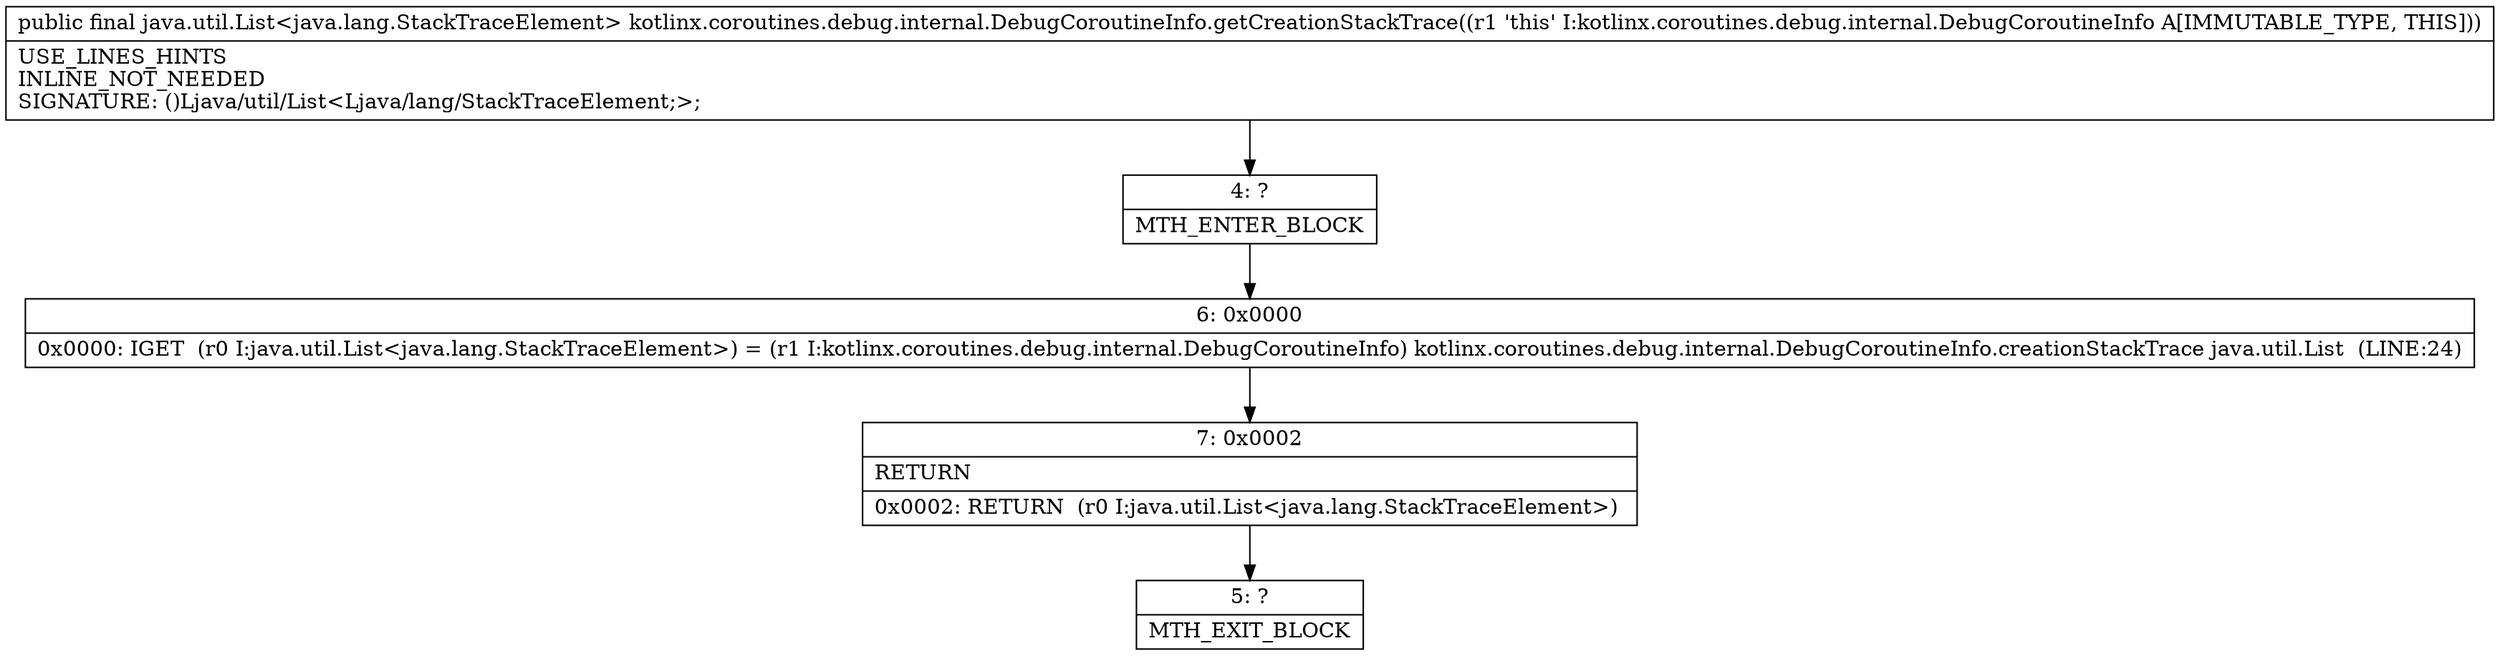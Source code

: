 digraph "CFG forkotlinx.coroutines.debug.internal.DebugCoroutineInfo.getCreationStackTrace()Ljava\/util\/List;" {
Node_4 [shape=record,label="{4\:\ ?|MTH_ENTER_BLOCK\l}"];
Node_6 [shape=record,label="{6\:\ 0x0000|0x0000: IGET  (r0 I:java.util.List\<java.lang.StackTraceElement\>) = (r1 I:kotlinx.coroutines.debug.internal.DebugCoroutineInfo) kotlinx.coroutines.debug.internal.DebugCoroutineInfo.creationStackTrace java.util.List  (LINE:24)\l}"];
Node_7 [shape=record,label="{7\:\ 0x0002|RETURN\l|0x0002: RETURN  (r0 I:java.util.List\<java.lang.StackTraceElement\>) \l}"];
Node_5 [shape=record,label="{5\:\ ?|MTH_EXIT_BLOCK\l}"];
MethodNode[shape=record,label="{public final java.util.List\<java.lang.StackTraceElement\> kotlinx.coroutines.debug.internal.DebugCoroutineInfo.getCreationStackTrace((r1 'this' I:kotlinx.coroutines.debug.internal.DebugCoroutineInfo A[IMMUTABLE_TYPE, THIS]))  | USE_LINES_HINTS\lINLINE_NOT_NEEDED\lSIGNATURE: ()Ljava\/util\/List\<Ljava\/lang\/StackTraceElement;\>;\l}"];
MethodNode -> Node_4;Node_4 -> Node_6;
Node_6 -> Node_7;
Node_7 -> Node_5;
}

